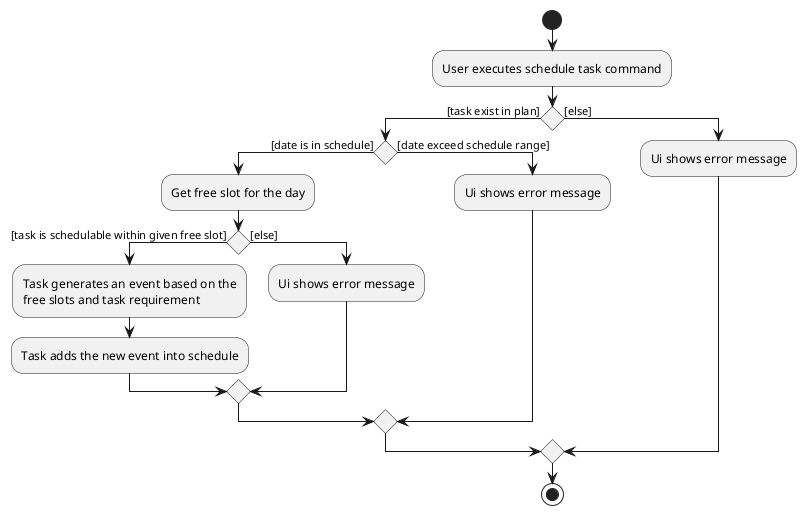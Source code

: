 @startuml
start
:User executes schedule task command;
if () then ([task exist in plan])
    if () then ([date is in schedule])
        :Get free slot for the day;
        if () then ([task is schedulable within given free slot])
            :Task generates an event based on the
            free slots and task requirement;
            :Task adds the new event into schedule;
        else ([else])
            :Ui shows error message;
        endif
    else ([date exceed schedule range])
        :Ui shows error message;
    endif
else ([else])
    :Ui shows error message;
endif
stop
@enduml
